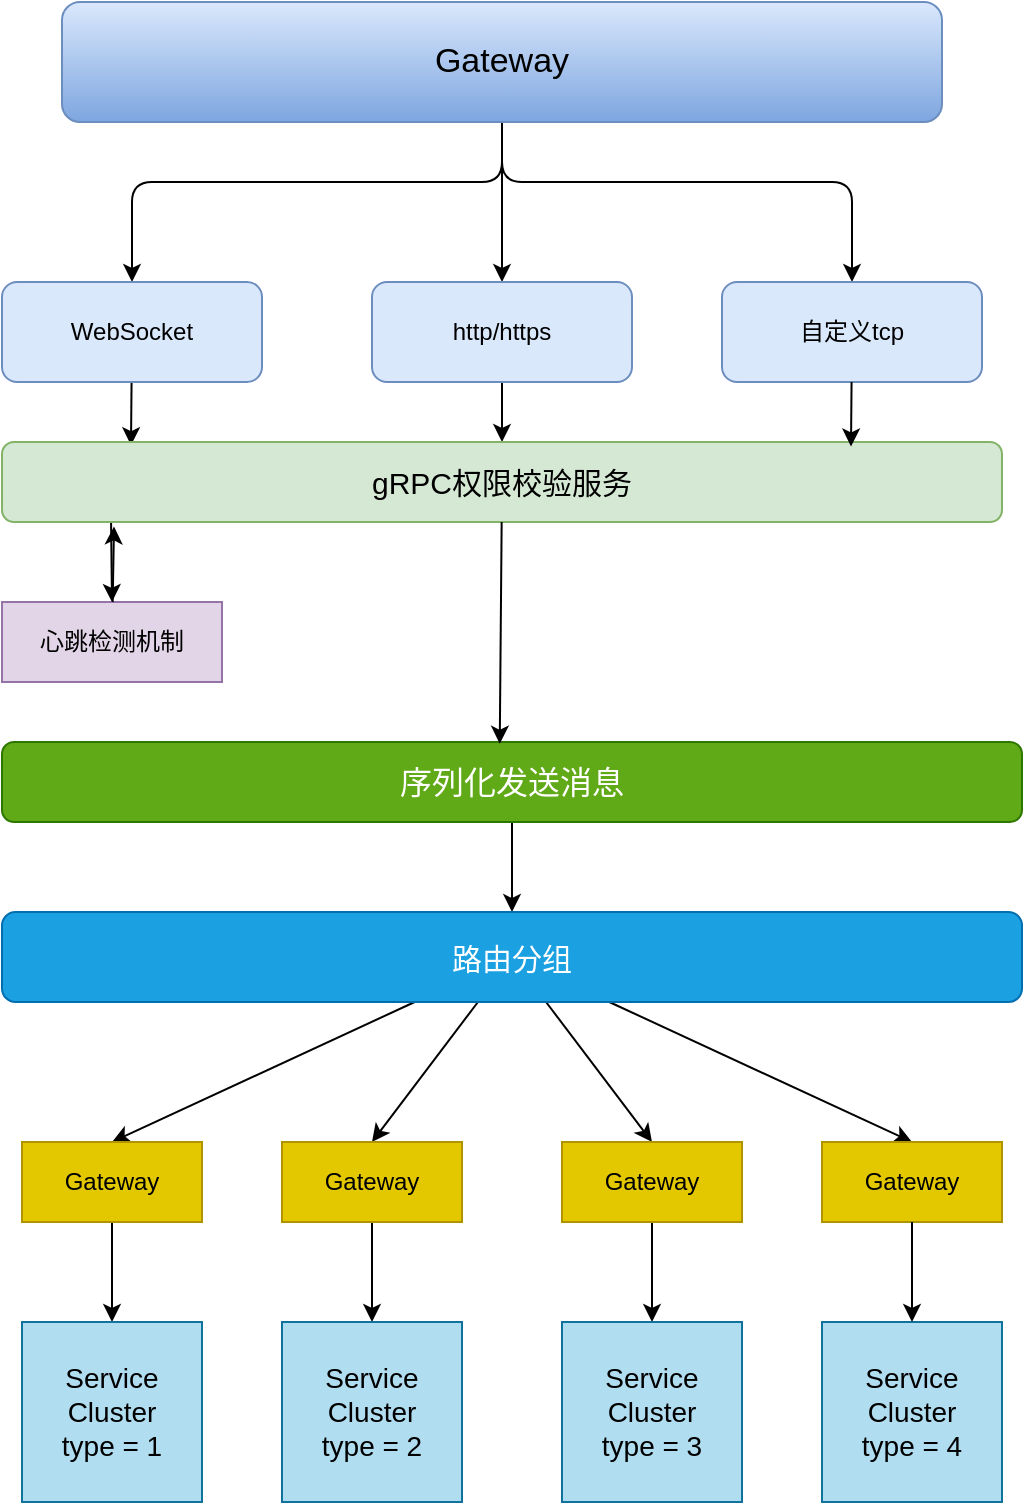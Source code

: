 <mxfile>
    <diagram id="mvgSXeSlxt7vURKmSWOp" name="第 1 页">
        <mxGraphModel dx="736" dy="701" grid="1" gridSize="10" guides="1" tooltips="1" connect="1" arrows="1" fold="1" page="1" pageScale="1" pageWidth="827" pageHeight="1169" math="0" shadow="0">
            <root>
                <mxCell id="0"/>
                <mxCell id="1" parent="0"/>
                <mxCell id="4" style="edgeStyle=none;html=1;entryX=0.5;entryY=0;entryDx=0;entryDy=0;" edge="1" parent="1" source="2" target="3">
                    <mxGeometry relative="1" as="geometry">
                        <Array as="points">
                            <mxPoint x="330" y="220"/>
                            <mxPoint x="145" y="220"/>
                        </Array>
                    </mxGeometry>
                </mxCell>
                <mxCell id="6" style="edgeStyle=none;html=1;entryX=0.5;entryY=0;entryDx=0;entryDy=0;" edge="1" parent="1" source="2" target="5">
                    <mxGeometry relative="1" as="geometry"/>
                </mxCell>
                <mxCell id="8" style="edgeStyle=none;html=1;entryX=0.5;entryY=0;entryDx=0;entryDy=0;" edge="1" parent="1" source="2" target="7">
                    <mxGeometry relative="1" as="geometry">
                        <Array as="points">
                            <mxPoint x="330" y="220"/>
                            <mxPoint x="505" y="220"/>
                        </Array>
                    </mxGeometry>
                </mxCell>
                <mxCell id="2" value="&lt;font style=&quot;font-size: 17px;&quot;&gt;Gateway&lt;/font&gt;" style="rounded=1;whiteSpace=wrap;html=1;fillColor=#dae8fc;gradientColor=#7ea6e0;strokeColor=#6c8ebf;" vertex="1" parent="1">
                    <mxGeometry x="110" y="130" width="440" height="60" as="geometry"/>
                </mxCell>
                <mxCell id="10" value="" style="edgeStyle=none;html=1;entryX=0.129;entryY=0.04;entryDx=0;entryDy=0;entryPerimeter=0;" edge="1" parent="1" source="3" target="9">
                    <mxGeometry relative="1" as="geometry"/>
                </mxCell>
                <mxCell id="3" value="WebSocket" style="rounded=1;whiteSpace=wrap;html=1;fillColor=#dae8fc;strokeColor=#6c8ebf;" vertex="1" parent="1">
                    <mxGeometry x="80" y="270" width="130" height="50" as="geometry"/>
                </mxCell>
                <mxCell id="12" style="edgeStyle=none;html=1;" edge="1" parent="1" source="5" target="9">
                    <mxGeometry relative="1" as="geometry"/>
                </mxCell>
                <mxCell id="5" value="http/https" style="rounded=1;whiteSpace=wrap;html=1;fillColor=#dae8fc;strokeColor=#6c8ebf;" vertex="1" parent="1">
                    <mxGeometry x="265" y="270" width="130" height="50" as="geometry"/>
                </mxCell>
                <mxCell id="7" value="自定义tcp" style="rounded=1;whiteSpace=wrap;html=1;fillColor=#dae8fc;strokeColor=#6c8ebf;" vertex="1" parent="1">
                    <mxGeometry x="440" y="270" width="130" height="50" as="geometry"/>
                </mxCell>
                <mxCell id="15" style="edgeStyle=none;html=1;entryX=0.5;entryY=0;entryDx=0;entryDy=0;exitX=0.109;exitY=0.93;exitDx=0;exitDy=0;exitPerimeter=0;" edge="1" parent="1" source="9" target="14">
                    <mxGeometry relative="1" as="geometry"/>
                </mxCell>
                <mxCell id="9" value="&lt;font style=&quot;font-size: 15px;&quot;&gt;gRPC权限校验服务&lt;/font&gt;" style="rounded=1;whiteSpace=wrap;html=1;fillColor=#d5e8d4;strokeColor=#82b366;" vertex="1" parent="1">
                    <mxGeometry x="80" y="350" width="500" height="40" as="geometry"/>
                </mxCell>
                <mxCell id="13" style="edgeStyle=none;html=1;entryX=0.849;entryY=0.056;entryDx=0;entryDy=0;entryPerimeter=0;" edge="1" parent="1" source="7" target="9">
                    <mxGeometry relative="1" as="geometry">
                        <mxPoint x="503" y="348" as="targetPoint"/>
                    </mxGeometry>
                </mxCell>
                <mxCell id="14" value="心跳检测机制" style="rounded=0;whiteSpace=wrap;html=1;fillColor=#e1d5e7;strokeColor=#9673a6;" vertex="1" parent="1">
                    <mxGeometry x="80" y="430" width="110" height="40" as="geometry"/>
                </mxCell>
                <mxCell id="16" style="edgeStyle=none;html=1;entryX=0.112;entryY=1.055;entryDx=0;entryDy=0;entryPerimeter=0;" edge="1" parent="1" source="14" target="9">
                    <mxGeometry relative="1" as="geometry"/>
                </mxCell>
                <mxCell id="20" style="edgeStyle=none;html=1;entryX=0.5;entryY=0;entryDx=0;entryDy=0;" edge="1" parent="1" source="17" target="19">
                    <mxGeometry relative="1" as="geometry"/>
                </mxCell>
                <mxCell id="17" value="&lt;font style=&quot;font-size: 16px;&quot;&gt;序列化发送消息&lt;/font&gt;" style="rounded=1;whiteSpace=wrap;html=1;fillColor=#60a917;fontColor=#ffffff;strokeColor=#2D7600;" vertex="1" parent="1">
                    <mxGeometry x="80" y="500" width="510" height="40" as="geometry"/>
                </mxCell>
                <mxCell id="18" style="edgeStyle=none;html=1;entryX=0.488;entryY=0.022;entryDx=0;entryDy=0;entryPerimeter=0;" edge="1" parent="1" source="9" target="17">
                    <mxGeometry relative="1" as="geometry">
                        <mxPoint x="330" y="490" as="targetPoint"/>
                    </mxGeometry>
                </mxCell>
                <mxCell id="25" style="edgeStyle=none;html=1;entryX=0.5;entryY=0;entryDx=0;entryDy=0;" edge="1" parent="1" source="19" target="21">
                    <mxGeometry relative="1" as="geometry"/>
                </mxCell>
                <mxCell id="26" style="edgeStyle=none;html=1;entryX=0.5;entryY=0;entryDx=0;entryDy=0;" edge="1" parent="1" source="19" target="22">
                    <mxGeometry relative="1" as="geometry"/>
                </mxCell>
                <mxCell id="27" style="edgeStyle=none;html=1;entryX=0.5;entryY=0;entryDx=0;entryDy=0;" edge="1" parent="1" source="19" target="23">
                    <mxGeometry relative="1" as="geometry"/>
                </mxCell>
                <mxCell id="28" style="edgeStyle=none;html=1;entryX=0.5;entryY=0;entryDx=0;entryDy=0;" edge="1" parent="1" source="19" target="24">
                    <mxGeometry relative="1" as="geometry"/>
                </mxCell>
                <mxCell id="19" value="&lt;font style=&quot;font-size: 15px;&quot;&gt;路由分组&lt;/font&gt;" style="rounded=1;whiteSpace=wrap;html=1;fillColor=#1ba1e2;fontColor=#ffffff;strokeColor=#006EAF;" vertex="1" parent="1">
                    <mxGeometry x="80" y="585" width="510" height="45" as="geometry"/>
                </mxCell>
                <mxCell id="33" style="edgeStyle=none;html=1;entryX=0.5;entryY=0;entryDx=0;entryDy=0;" edge="1" parent="1" source="21" target="29">
                    <mxGeometry relative="1" as="geometry"/>
                </mxCell>
                <mxCell id="21" value="Gateway" style="rounded=0;whiteSpace=wrap;html=1;fillColor=#e3c800;fontColor=#000000;strokeColor=#B09500;" vertex="1" parent="1">
                    <mxGeometry x="90" y="700" width="90" height="40" as="geometry"/>
                </mxCell>
                <mxCell id="34" style="edgeStyle=none;html=1;" edge="1" parent="1" source="22" target="30">
                    <mxGeometry relative="1" as="geometry"/>
                </mxCell>
                <mxCell id="22" value="Gateway" style="rounded=0;whiteSpace=wrap;html=1;fillColor=#e3c800;fontColor=#000000;strokeColor=#B09500;" vertex="1" parent="1">
                    <mxGeometry x="220" y="700" width="90" height="40" as="geometry"/>
                </mxCell>
                <mxCell id="35" style="edgeStyle=none;html=1;" edge="1" parent="1" source="23" target="31">
                    <mxGeometry relative="1" as="geometry"/>
                </mxCell>
                <mxCell id="23" value="Gateway" style="rounded=0;whiteSpace=wrap;html=1;fillColor=#e3c800;fontColor=#000000;strokeColor=#B09500;" vertex="1" parent="1">
                    <mxGeometry x="360" y="700" width="90" height="40" as="geometry"/>
                </mxCell>
                <mxCell id="24" value="Gateway" style="rounded=0;whiteSpace=wrap;html=1;fillColor=#e3c800;fontColor=#000000;strokeColor=#B09500;" vertex="1" parent="1">
                    <mxGeometry x="490" y="700" width="90" height="40" as="geometry"/>
                </mxCell>
                <mxCell id="29" value="&lt;font style=&quot;font-size: 14px;&quot;&gt;Service&lt;/font&gt;&lt;div&gt;&lt;font style=&quot;font-size: 14px;&quot;&gt;Cluster&lt;/font&gt;&lt;/div&gt;&lt;div&gt;&lt;font style=&quot;font-size: 14px;&quot;&gt;type = 1&lt;/font&gt;&lt;/div&gt;" style="whiteSpace=wrap;html=1;aspect=fixed;fillColor=#b1ddf0;strokeColor=#10739e;" vertex="1" parent="1">
                    <mxGeometry x="90" y="790" width="90" height="90" as="geometry"/>
                </mxCell>
                <mxCell id="30" value="&lt;font style=&quot;font-size: 14px;&quot;&gt;Service&lt;/font&gt;&lt;div&gt;&lt;font style=&quot;font-size: 14px;&quot;&gt;Cluster&lt;/font&gt;&lt;/div&gt;&lt;div&gt;&lt;font style=&quot;font-size: 14px;&quot;&gt;type = 2&lt;/font&gt;&lt;/div&gt;" style="whiteSpace=wrap;html=1;aspect=fixed;fillColor=#b1ddf0;strokeColor=#10739e;" vertex="1" parent="1">
                    <mxGeometry x="220" y="790" width="90" height="90" as="geometry"/>
                </mxCell>
                <mxCell id="31" value="&lt;font style=&quot;font-size: 14px;&quot;&gt;Service&lt;/font&gt;&lt;div&gt;&lt;font style=&quot;font-size: 14px;&quot;&gt;Cluster&lt;/font&gt;&lt;/div&gt;&lt;div&gt;&lt;font style=&quot;font-size: 14px;&quot;&gt;type = 3&lt;/font&gt;&lt;/div&gt;" style="whiteSpace=wrap;html=1;aspect=fixed;fillColor=#b1ddf0;strokeColor=#10739e;" vertex="1" parent="1">
                    <mxGeometry x="360" y="790" width="90" height="90" as="geometry"/>
                </mxCell>
                <mxCell id="32" value="&lt;font style=&quot;font-size: 14px;&quot;&gt;Service&lt;/font&gt;&lt;div&gt;&lt;font style=&quot;font-size: 14px;&quot;&gt;Cluster&lt;/font&gt;&lt;/div&gt;&lt;div&gt;&lt;font style=&quot;font-size: 14px;&quot;&gt;type = 4&lt;/font&gt;&lt;/div&gt;" style="whiteSpace=wrap;html=1;aspect=fixed;fillColor=#b1ddf0;strokeColor=#10739e;" vertex="1" parent="1">
                    <mxGeometry x="490" y="790" width="90" height="90" as="geometry"/>
                </mxCell>
                <mxCell id="36" style="edgeStyle=none;html=1;entryX=0.5;entryY=0;entryDx=0;entryDy=0;" edge="1" parent="1" source="24" target="32">
                    <mxGeometry relative="1" as="geometry"/>
                </mxCell>
            </root>
        </mxGraphModel>
    </diagram>
</mxfile>